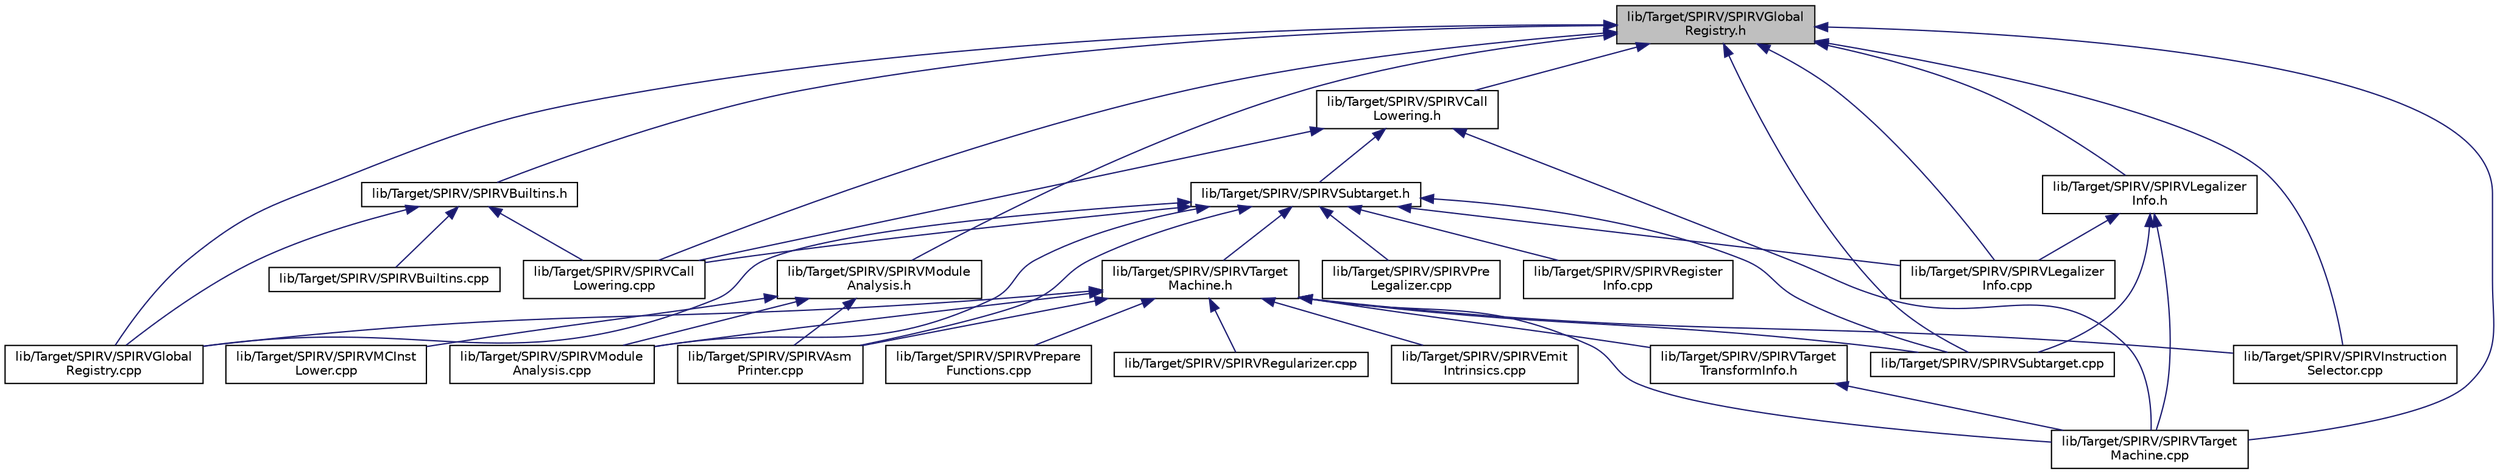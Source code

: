 digraph "lib/Target/SPIRV/SPIRVGlobalRegistry.h"
{
 // LATEX_PDF_SIZE
  bgcolor="transparent";
  edge [fontname="Helvetica",fontsize="10",labelfontname="Helvetica",labelfontsize="10"];
  node [fontname="Helvetica",fontsize="10",shape=record];
  Node1 [label="lib/Target/SPIRV/SPIRVGlobal\lRegistry.h",height=0.2,width=0.4,color="black", fillcolor="grey75", style="filled", fontcolor="black",tooltip=" "];
  Node1 -> Node2 [dir="back",color="midnightblue",fontsize="10",style="solid",fontname="Helvetica"];
  Node2 [label="lib/Target/SPIRV/SPIRVModule\lAnalysis.h",height=0.2,width=0.4,color="black",URL="$SPIRVModuleAnalysis_8h.html",tooltip=" "];
  Node2 -> Node3 [dir="back",color="midnightblue",fontsize="10",style="solid",fontname="Helvetica"];
  Node3 [label="lib/Target/SPIRV/SPIRVAsm\lPrinter.cpp",height=0.2,width=0.4,color="black",URL="$SPIRVAsmPrinter_8cpp.html",tooltip=" "];
  Node2 -> Node4 [dir="back",color="midnightblue",fontsize="10",style="solid",fontname="Helvetica"];
  Node4 [label="lib/Target/SPIRV/SPIRVMCInst\lLower.cpp",height=0.2,width=0.4,color="black",URL="$SPIRVMCInstLower_8cpp.html",tooltip=" "];
  Node2 -> Node5 [dir="back",color="midnightblue",fontsize="10",style="solid",fontname="Helvetica"];
  Node5 [label="lib/Target/SPIRV/SPIRVModule\lAnalysis.cpp",height=0.2,width=0.4,color="black",URL="$SPIRVModuleAnalysis_8cpp.html",tooltip=" "];
  Node1 -> Node6 [dir="back",color="midnightblue",fontsize="10",style="solid",fontname="Helvetica"];
  Node6 [label="lib/Target/SPIRV/SPIRVCall\lLowering.h",height=0.2,width=0.4,color="black",URL="$SPIRVCallLowering_8h.html",tooltip=" "];
  Node6 -> Node7 [dir="back",color="midnightblue",fontsize="10",style="solid",fontname="Helvetica"];
  Node7 [label="lib/Target/SPIRV/SPIRVSubtarget.h",height=0.2,width=0.4,color="black",URL="$SPIRVSubtarget_8h.html",tooltip=" "];
  Node7 -> Node3 [dir="back",color="midnightblue",fontsize="10",style="solid",fontname="Helvetica"];
  Node7 -> Node8 [dir="back",color="midnightblue",fontsize="10",style="solid",fontname="Helvetica"];
  Node8 [label="lib/Target/SPIRV/SPIRVTarget\lMachine.h",height=0.2,width=0.4,color="black",URL="$SPIRVTargetMachine_8h.html",tooltip=" "];
  Node8 -> Node3 [dir="back",color="midnightblue",fontsize="10",style="solid",fontname="Helvetica"];
  Node8 -> Node9 [dir="back",color="midnightblue",fontsize="10",style="solid",fontname="Helvetica"];
  Node9 [label="lib/Target/SPIRV/SPIRVEmit\lIntrinsics.cpp",height=0.2,width=0.4,color="black",URL="$SPIRVEmitIntrinsics_8cpp.html",tooltip=" "];
  Node8 -> Node10 [dir="back",color="midnightblue",fontsize="10",style="solid",fontname="Helvetica"];
  Node10 [label="lib/Target/SPIRV/SPIRVGlobal\lRegistry.cpp",height=0.2,width=0.4,color="black",URL="$SPIRVGlobalRegistry_8cpp.html",tooltip=" "];
  Node8 -> Node11 [dir="back",color="midnightblue",fontsize="10",style="solid",fontname="Helvetica"];
  Node11 [label="lib/Target/SPIRV/SPIRVInstruction\lSelector.cpp",height=0.2,width=0.4,color="black",URL="$SPIRVInstructionSelector_8cpp.html",tooltip=" "];
  Node8 -> Node5 [dir="back",color="midnightblue",fontsize="10",style="solid",fontname="Helvetica"];
  Node8 -> Node12 [dir="back",color="midnightblue",fontsize="10",style="solid",fontname="Helvetica"];
  Node12 [label="lib/Target/SPIRV/SPIRVPrepare\lFunctions.cpp",height=0.2,width=0.4,color="black",URL="$SPIRVPrepareFunctions_8cpp.html",tooltip=" "];
  Node8 -> Node13 [dir="back",color="midnightblue",fontsize="10",style="solid",fontname="Helvetica"];
  Node13 [label="lib/Target/SPIRV/SPIRVRegularizer.cpp",height=0.2,width=0.4,color="black",URL="$SPIRVRegularizer_8cpp.html",tooltip=" "];
  Node8 -> Node14 [dir="back",color="midnightblue",fontsize="10",style="solid",fontname="Helvetica"];
  Node14 [label="lib/Target/SPIRV/SPIRVSubtarget.cpp",height=0.2,width=0.4,color="black",URL="$SPIRVSubtarget_8cpp.html",tooltip=" "];
  Node8 -> Node15 [dir="back",color="midnightblue",fontsize="10",style="solid",fontname="Helvetica"];
  Node15 [label="lib/Target/SPIRV/SPIRVTarget\lMachine.cpp",height=0.2,width=0.4,color="black",URL="$SPIRVTargetMachine_8cpp.html",tooltip=" "];
  Node8 -> Node16 [dir="back",color="midnightblue",fontsize="10",style="solid",fontname="Helvetica"];
  Node16 [label="lib/Target/SPIRV/SPIRVTarget\lTransformInfo.h",height=0.2,width=0.4,color="black",URL="$SPIRVTargetTransformInfo_8h.html",tooltip=" "];
  Node16 -> Node15 [dir="back",color="midnightblue",fontsize="10",style="solid",fontname="Helvetica"];
  Node7 -> Node17 [dir="back",color="midnightblue",fontsize="10",style="solid",fontname="Helvetica"];
  Node17 [label="lib/Target/SPIRV/SPIRVCall\lLowering.cpp",height=0.2,width=0.4,color="black",URL="$SPIRVCallLowering_8cpp.html",tooltip=" "];
  Node7 -> Node10 [dir="back",color="midnightblue",fontsize="10",style="solid",fontname="Helvetica"];
  Node7 -> Node18 [dir="back",color="midnightblue",fontsize="10",style="solid",fontname="Helvetica"];
  Node18 [label="lib/Target/SPIRV/SPIRVLegalizer\lInfo.cpp",height=0.2,width=0.4,color="black",URL="$SPIRVLegalizerInfo_8cpp.html",tooltip=" "];
  Node7 -> Node5 [dir="back",color="midnightblue",fontsize="10",style="solid",fontname="Helvetica"];
  Node7 -> Node19 [dir="back",color="midnightblue",fontsize="10",style="solid",fontname="Helvetica"];
  Node19 [label="lib/Target/SPIRV/SPIRVPre\lLegalizer.cpp",height=0.2,width=0.4,color="black",URL="$SPIRVPreLegalizer_8cpp.html",tooltip=" "];
  Node7 -> Node20 [dir="back",color="midnightblue",fontsize="10",style="solid",fontname="Helvetica"];
  Node20 [label="lib/Target/SPIRV/SPIRVRegister\lInfo.cpp",height=0.2,width=0.4,color="black",URL="$SPIRVRegisterInfo_8cpp.html",tooltip=" "];
  Node7 -> Node14 [dir="back",color="midnightblue",fontsize="10",style="solid",fontname="Helvetica"];
  Node6 -> Node17 [dir="back",color="midnightblue",fontsize="10",style="solid",fontname="Helvetica"];
  Node6 -> Node15 [dir="back",color="midnightblue",fontsize="10",style="solid",fontname="Helvetica"];
  Node1 -> Node21 [dir="back",color="midnightblue",fontsize="10",style="solid",fontname="Helvetica"];
  Node21 [label="lib/Target/SPIRV/SPIRVBuiltins.h",height=0.2,width=0.4,color="black",URL="$SPIRVBuiltins_8h.html",tooltip=" "];
  Node21 -> Node22 [dir="back",color="midnightblue",fontsize="10",style="solid",fontname="Helvetica"];
  Node22 [label="lib/Target/SPIRV/SPIRVBuiltins.cpp",height=0.2,width=0.4,color="black",URL="$SPIRVBuiltins_8cpp.html",tooltip=" "];
  Node21 -> Node17 [dir="back",color="midnightblue",fontsize="10",style="solid",fontname="Helvetica"];
  Node21 -> Node10 [dir="back",color="midnightblue",fontsize="10",style="solid",fontname="Helvetica"];
  Node1 -> Node17 [dir="back",color="midnightblue",fontsize="10",style="solid",fontname="Helvetica"];
  Node1 -> Node10 [dir="back",color="midnightblue",fontsize="10",style="solid",fontname="Helvetica"];
  Node1 -> Node11 [dir="back",color="midnightblue",fontsize="10",style="solid",fontname="Helvetica"];
  Node1 -> Node23 [dir="back",color="midnightblue",fontsize="10",style="solid",fontname="Helvetica"];
  Node23 [label="lib/Target/SPIRV/SPIRVLegalizer\lInfo.h",height=0.2,width=0.4,color="black",URL="$SPIRVLegalizerInfo_8h.html",tooltip=" "];
  Node23 -> Node18 [dir="back",color="midnightblue",fontsize="10",style="solid",fontname="Helvetica"];
  Node23 -> Node14 [dir="back",color="midnightblue",fontsize="10",style="solid",fontname="Helvetica"];
  Node23 -> Node15 [dir="back",color="midnightblue",fontsize="10",style="solid",fontname="Helvetica"];
  Node1 -> Node18 [dir="back",color="midnightblue",fontsize="10",style="solid",fontname="Helvetica"];
  Node1 -> Node14 [dir="back",color="midnightblue",fontsize="10",style="solid",fontname="Helvetica"];
  Node1 -> Node15 [dir="back",color="midnightblue",fontsize="10",style="solid",fontname="Helvetica"];
}
